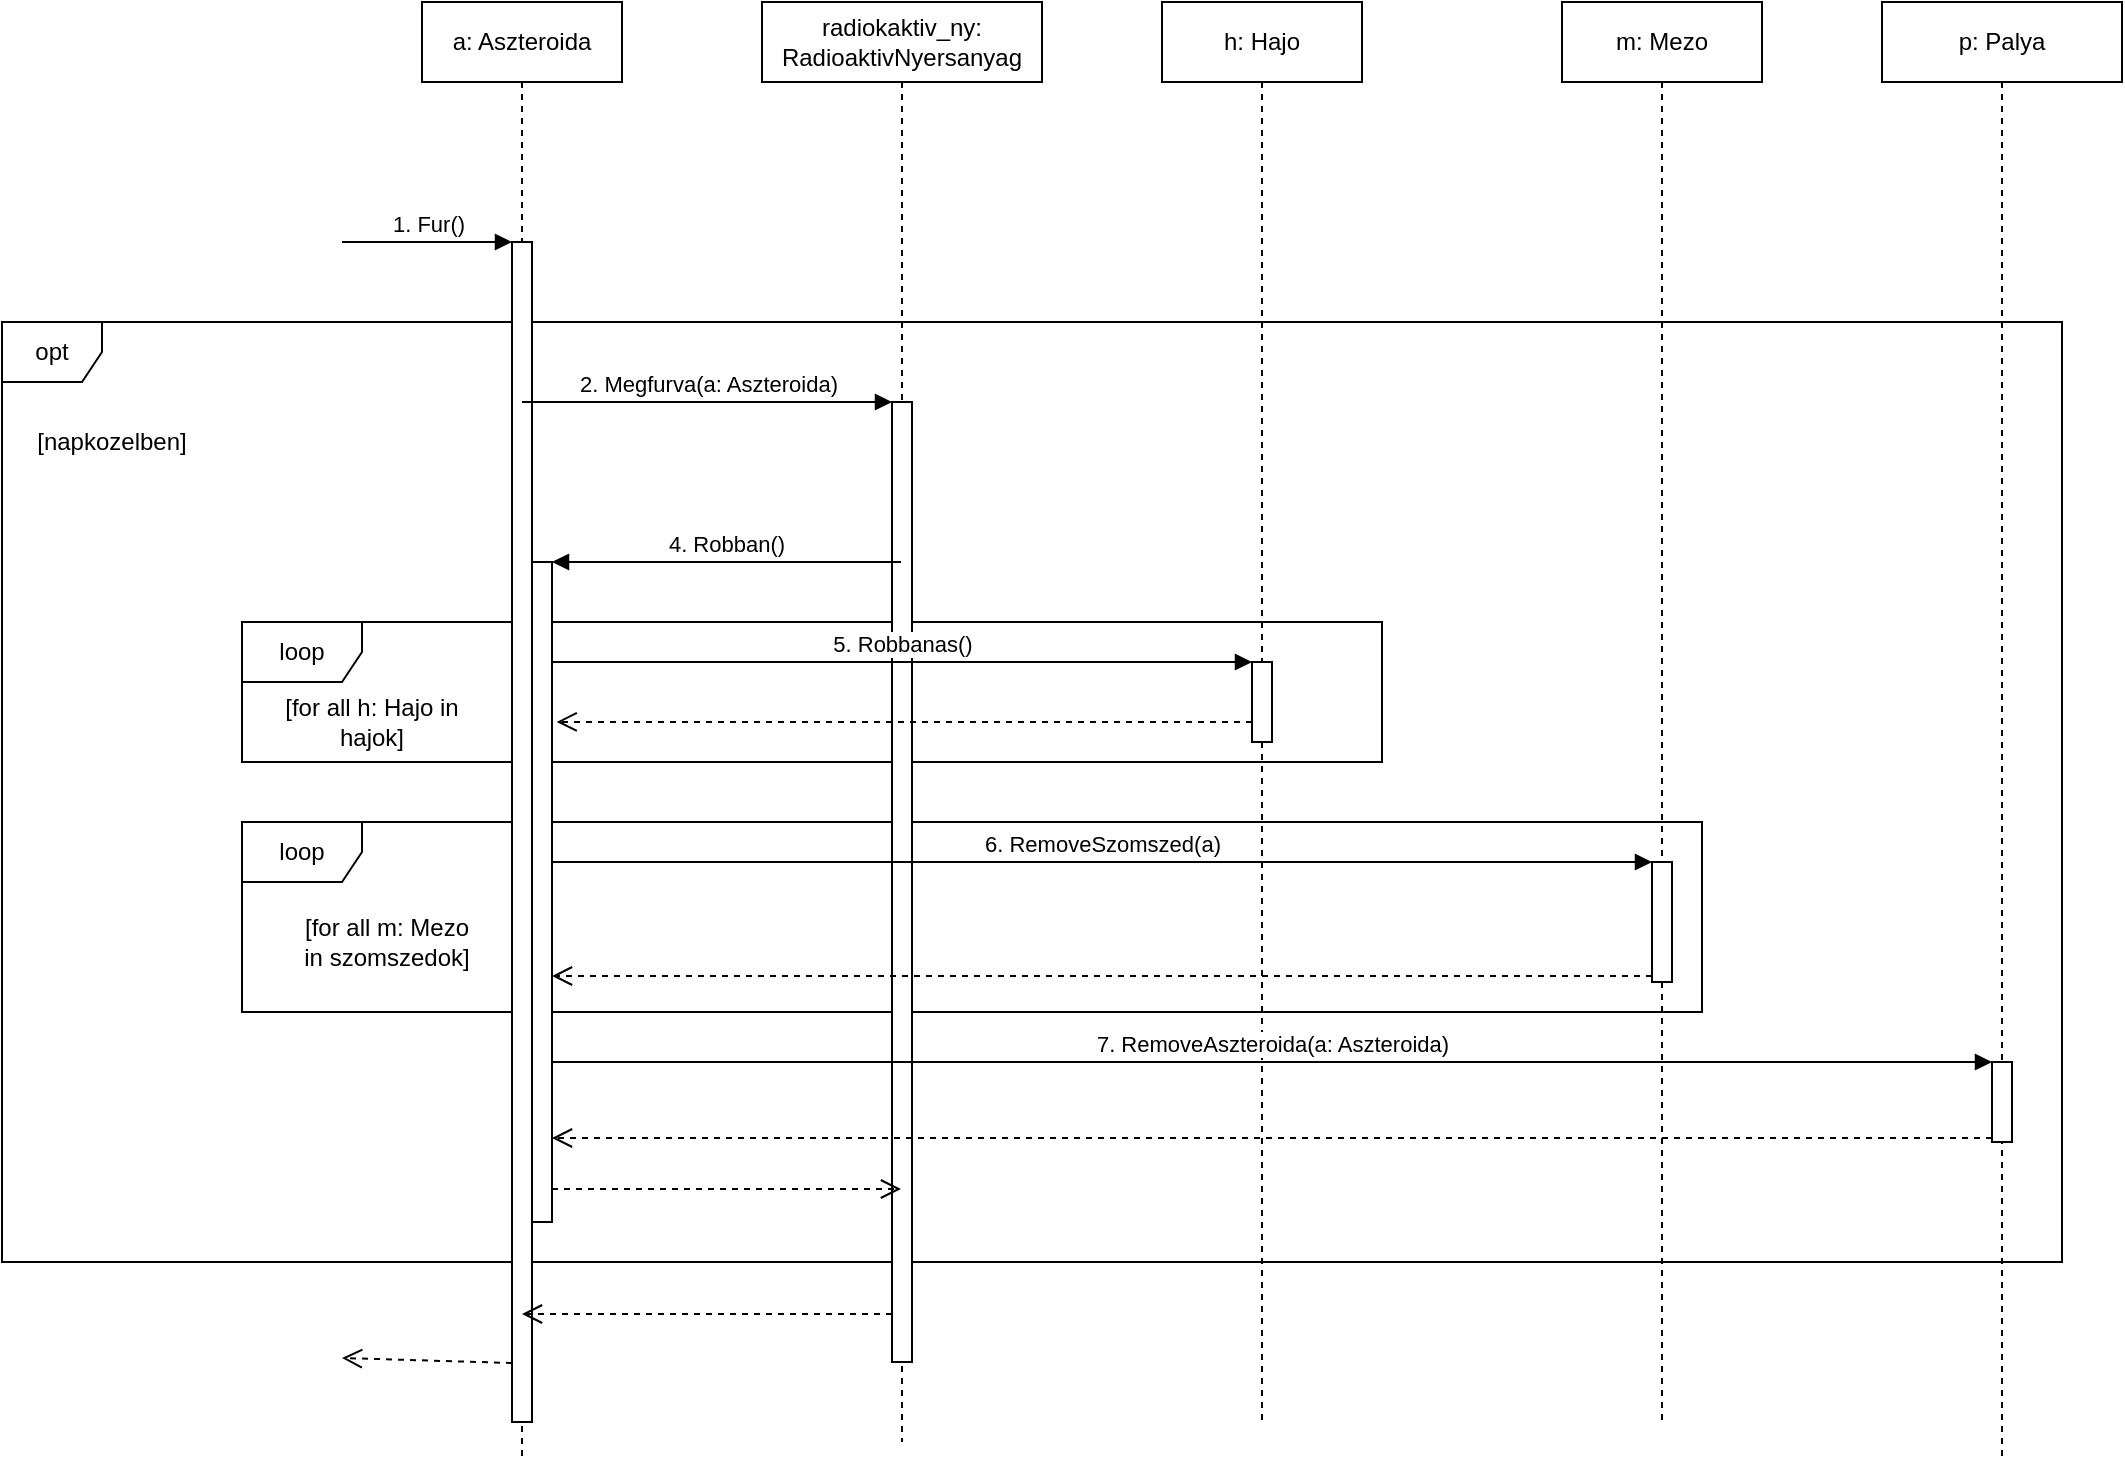 <mxfile version="14.4.4" type="github" pages="2">
  <diagram id="Rjy7DIeg4grlGBXOI1I1" name="Page-1">
    <mxGraphModel dx="1609" dy="437" grid="1" gridSize="10" guides="1" tooltips="1" connect="1" arrows="1" fold="1" page="1" pageScale="1" pageWidth="827" pageHeight="1169" math="0" shadow="0">
      <root>
        <mxCell id="0" />
        <mxCell id="1" parent="0" />
        <mxCell id="MeOerKK49-KA1nSiK9yO-10" value="loop" style="shape=umlFrame;whiteSpace=wrap;html=1;" parent="1" vertex="1">
          <mxGeometry x="40" y="520" width="570" height="70" as="geometry" />
        </mxCell>
        <mxCell id="MeOerKK49-KA1nSiK9yO-4" value="opt" style="shape=umlFrame;whiteSpace=wrap;html=1;width=50;height=30;" parent="1" vertex="1">
          <mxGeometry x="-80" y="370" width="1030" height="470" as="geometry" />
        </mxCell>
        <mxCell id="4TLl59DcIBhPbdApSVMo-17" value="loop" style="shape=umlFrame;whiteSpace=wrap;html=1;" parent="1" vertex="1">
          <mxGeometry x="40" y="620" width="730" height="95" as="geometry" />
        </mxCell>
        <mxCell id="4TLl59DcIBhPbdApSVMo-1" value="a: Aszteroida" style="shape=umlLifeline;perimeter=lifelinePerimeter;whiteSpace=wrap;html=1;container=1;collapsible=0;recursiveResize=0;outlineConnect=0;" parent="1" vertex="1">
          <mxGeometry x="130" y="210" width="100" height="730" as="geometry" />
        </mxCell>
        <mxCell id="4TLl59DcIBhPbdApSVMo-2" value="" style="html=1;points=[];perimeter=orthogonalPerimeter;" parent="4TLl59DcIBhPbdApSVMo-1" vertex="1">
          <mxGeometry x="45" y="120" width="10" height="590" as="geometry" />
        </mxCell>
        <mxCell id="4TLl59DcIBhPbdApSVMo-3" value="1. Fur()" style="html=1;verticalAlign=bottom;endArrow=block;entryX=0;entryY=0;" parent="4TLl59DcIBhPbdApSVMo-1" target="4TLl59DcIBhPbdApSVMo-2" edge="1">
          <mxGeometry relative="1" as="geometry">
            <mxPoint x="-40" y="120" as="sourcePoint" />
          </mxGeometry>
        </mxCell>
        <mxCell id="4TLl59DcIBhPbdApSVMo-4" value="" style="html=1;verticalAlign=bottom;endArrow=open;dashed=1;endSize=8;exitX=0;exitY=0.95;" parent="4TLl59DcIBhPbdApSVMo-1" source="4TLl59DcIBhPbdApSVMo-2" edge="1">
          <mxGeometry relative="1" as="geometry">
            <mxPoint x="-40" y="678" as="targetPoint" />
          </mxGeometry>
        </mxCell>
        <mxCell id="4TLl59DcIBhPbdApSVMo-9" value="" style="html=1;points=[];perimeter=orthogonalPerimeter;" parent="4TLl59DcIBhPbdApSVMo-1" vertex="1">
          <mxGeometry x="55" y="280" width="10" height="330" as="geometry" />
        </mxCell>
        <mxCell id="4TLl59DcIBhPbdApSVMo-5" value="radiokaktiv_ny: RadioaktivNyersanyag" style="shape=umlLifeline;perimeter=lifelinePerimeter;whiteSpace=wrap;html=1;container=1;collapsible=0;recursiveResize=0;outlineConnect=0;" parent="1" vertex="1">
          <mxGeometry x="300" y="210" width="140" height="720" as="geometry" />
        </mxCell>
        <mxCell id="4TLl59DcIBhPbdApSVMo-6" value="" style="html=1;points=[];perimeter=orthogonalPerimeter;" parent="4TLl59DcIBhPbdApSVMo-5" vertex="1">
          <mxGeometry x="65" y="200" width="10" height="480" as="geometry" />
        </mxCell>
        <mxCell id="4TLl59DcIBhPbdApSVMo-8" value="" style="html=1;verticalAlign=bottom;endArrow=open;dashed=1;endSize=8;exitX=0;exitY=0.95;" parent="1" source="4TLl59DcIBhPbdApSVMo-6" target="4TLl59DcIBhPbdApSVMo-1" edge="1">
          <mxGeometry relative="1" as="geometry">
            <mxPoint x="375" y="406" as="targetPoint" />
          </mxGeometry>
        </mxCell>
        <mxCell id="4TLl59DcIBhPbdApSVMo-7" value="2. Megfurva(a: Aszteroida)" style="html=1;verticalAlign=bottom;endArrow=block;entryX=0;entryY=0;" parent="1" source="4TLl59DcIBhPbdApSVMo-1" target="4TLl59DcIBhPbdApSVMo-6" edge="1">
          <mxGeometry relative="1" as="geometry">
            <mxPoint x="375" y="330" as="sourcePoint" />
          </mxGeometry>
        </mxCell>
        <mxCell id="4TLl59DcIBhPbdApSVMo-10" value="4. Robban()" style="html=1;verticalAlign=bottom;endArrow=block;entryX=1;entryY=0;" parent="1" source="4TLl59DcIBhPbdApSVMo-5" target="4TLl59DcIBhPbdApSVMo-9" edge="1">
          <mxGeometry relative="1" as="geometry">
            <mxPoint x="255" y="430" as="sourcePoint" />
          </mxGeometry>
        </mxCell>
        <mxCell id="4TLl59DcIBhPbdApSVMo-11" value="" style="html=1;verticalAlign=bottom;endArrow=open;dashed=1;endSize=8;exitX=1;exitY=0.95;" parent="1" source="4TLl59DcIBhPbdApSVMo-9" target="4TLl59DcIBhPbdApSVMo-5" edge="1">
          <mxGeometry relative="1" as="geometry">
            <mxPoint x="255" y="487" as="targetPoint" />
          </mxGeometry>
        </mxCell>
        <mxCell id="4TLl59DcIBhPbdApSVMo-12" value="h: Hajo" style="shape=umlLifeline;perimeter=lifelinePerimeter;whiteSpace=wrap;html=1;container=1;collapsible=0;recursiveResize=0;outlineConnect=0;" parent="1" vertex="1">
          <mxGeometry x="500" y="210" width="100" height="710" as="geometry" />
        </mxCell>
        <mxCell id="4TLl59DcIBhPbdApSVMo-14" value="" style="html=1;points=[];perimeter=orthogonalPerimeter;" parent="4TLl59DcIBhPbdApSVMo-12" vertex="1">
          <mxGeometry x="45" y="330" width="10" height="40" as="geometry" />
        </mxCell>
        <mxCell id="4TLl59DcIBhPbdApSVMo-15" value="5. Robbanas()" style="html=1;verticalAlign=bottom;endArrow=block;entryX=0;entryY=0;" parent="1" source="4TLl59DcIBhPbdApSVMo-9" target="4TLl59DcIBhPbdApSVMo-14" edge="1">
          <mxGeometry relative="1" as="geometry">
            <mxPoint x="200" y="410" as="sourcePoint" />
          </mxGeometry>
        </mxCell>
        <mxCell id="4TLl59DcIBhPbdApSVMo-18" value="[for all h: Hajo in hajok]" style="text;html=1;strokeColor=none;fillColor=none;align=center;verticalAlign=middle;whiteSpace=wrap;rounded=0;" parent="1" vertex="1">
          <mxGeometry x="60" y="560" width="90" height="20" as="geometry" />
        </mxCell>
        <mxCell id="4TLl59DcIBhPbdApSVMo-19" value="p: Palya" style="shape=umlLifeline;perimeter=lifelinePerimeter;whiteSpace=wrap;html=1;container=1;collapsible=0;recursiveResize=0;outlineConnect=0;" parent="1" vertex="1">
          <mxGeometry x="860" y="210" width="120" height="730" as="geometry" />
        </mxCell>
        <mxCell id="4TLl59DcIBhPbdApSVMo-20" value="" style="html=1;points=[];perimeter=orthogonalPerimeter;" parent="4TLl59DcIBhPbdApSVMo-19" vertex="1">
          <mxGeometry x="55" y="530" width="10" height="40" as="geometry" />
        </mxCell>
        <mxCell id="4TLl59DcIBhPbdApSVMo-21" value="7. RemoveAszteroida(a: Aszteroida)" style="html=1;verticalAlign=bottom;endArrow=block;entryX=0;entryY=0;" parent="1" source="4TLl59DcIBhPbdApSVMo-9" target="4TLl59DcIBhPbdApSVMo-20" edge="1">
          <mxGeometry relative="1" as="geometry">
            <mxPoint x="655" y="490" as="sourcePoint" />
          </mxGeometry>
        </mxCell>
        <mxCell id="4TLl59DcIBhPbdApSVMo-22" value="" style="html=1;verticalAlign=bottom;endArrow=open;dashed=1;endSize=8;exitX=0;exitY=0.95;" parent="1" source="4TLl59DcIBhPbdApSVMo-20" target="4TLl59DcIBhPbdApSVMo-9" edge="1">
          <mxGeometry x="-0.056" y="32" relative="1" as="geometry">
            <mxPoint x="655" y="566" as="targetPoint" />
            <mxPoint as="offset" />
          </mxGeometry>
        </mxCell>
        <mxCell id="MeOerKK49-KA1nSiK9yO-1" value="" style="endArrow=open;startArrow=none;endFill=0;startFill=0;endSize=8;html=1;verticalAlign=bottom;dashed=1;labelBackgroundColor=none;entryX=0.276;entryY=0.714;entryDx=0;entryDy=0;entryPerimeter=0;" parent="1" source="4TLl59DcIBhPbdApSVMo-14" target="MeOerKK49-KA1nSiK9yO-10" edge="1">
          <mxGeometry x="-0.115" y="-10" width="160" relative="1" as="geometry">
            <mxPoint x="370" y="450" as="sourcePoint" />
            <mxPoint x="530" y="450" as="targetPoint" />
            <mxPoint as="offset" />
          </mxGeometry>
        </mxCell>
        <mxCell id="MeOerKK49-KA1nSiK9yO-6" value="m: Mezo" style="shape=umlLifeline;perimeter=lifelinePerimeter;whiteSpace=wrap;html=1;container=1;collapsible=0;recursiveResize=0;outlineConnect=0;" parent="1" vertex="1">
          <mxGeometry x="700" y="210" width="100" height="710" as="geometry" />
        </mxCell>
        <mxCell id="MeOerKK49-KA1nSiK9yO-7" value="" style="html=1;points=[];perimeter=orthogonalPerimeter;" parent="MeOerKK49-KA1nSiK9yO-6" vertex="1">
          <mxGeometry x="45" y="430" width="10" height="60" as="geometry" />
        </mxCell>
        <mxCell id="MeOerKK49-KA1nSiK9yO-8" value="6. RemoveSzomszed(a)" style="html=1;verticalAlign=bottom;endArrow=block;entryX=0;entryY=0;" parent="1" source="4TLl59DcIBhPbdApSVMo-9" target="MeOerKK49-KA1nSiK9yO-7" edge="1">
          <mxGeometry relative="1" as="geometry">
            <mxPoint x="200" y="490" as="sourcePoint" />
          </mxGeometry>
        </mxCell>
        <mxCell id="MeOerKK49-KA1nSiK9yO-9" value="" style="html=1;verticalAlign=bottom;endArrow=open;dashed=1;endSize=8;exitX=0;exitY=0.95;" parent="1" source="MeOerKK49-KA1nSiK9yO-7" target="4TLl59DcIBhPbdApSVMo-9" edge="1">
          <mxGeometry x="-0.001" y="-45" relative="1" as="geometry">
            <mxPoint x="675" y="566" as="targetPoint" />
            <mxPoint as="offset" />
          </mxGeometry>
        </mxCell>
        <mxCell id="MeOerKK49-KA1nSiK9yO-18" value="[for all m: Mezo in szomszedok]" style="text;html=1;strokeColor=none;fillColor=none;align=center;verticalAlign=middle;whiteSpace=wrap;rounded=0;" parent="1" vertex="1">
          <mxGeometry x="65" y="670" width="95" height="20" as="geometry" />
        </mxCell>
        <mxCell id="MeOerKK49-KA1nSiK9yO-19" value="[napkozelben]" style="text;html=1;strokeColor=none;fillColor=none;align=center;verticalAlign=middle;whiteSpace=wrap;rounded=0;" parent="1" vertex="1">
          <mxGeometry x="-80" y="420" width="110" height="20" as="geometry" />
        </mxCell>
      </root>
    </mxGraphModel>
  </diagram>
  <diagram id="1zvRQWgCW_XFk76CO3uB" name="Page-2">
    <mxGraphModel dx="782" dy="437" grid="1" gridSize="10" guides="1" tooltips="1" connect="1" arrows="1" fold="1" page="1" pageScale="1" pageWidth="827" pageHeight="1169" math="0" shadow="0">
      <root>
        <mxCell id="gEA0rAeKUrwyfOQOb0nm-0" />
        <mxCell id="gEA0rAeKUrwyfOQOb0nm-1" parent="gEA0rAeKUrwyfOQOb0nm-0" />
        <mxCell id="5mKPGL81uqoDXcXCVs70-0" value="Radioaktív&lt;br&gt;fúrás" style="shape=umlFrame;whiteSpace=wrap;html=1;width=80;height=50;" parent="gEA0rAeKUrwyfOQOb0nm-1" vertex="1">
          <mxGeometry x="40" y="75" width="830" height="540" as="geometry" />
        </mxCell>
        <mxCell id="ll2xDT3dP-c115ET4ift-3" value="loop" style="shape=umlFrame;whiteSpace=wrap;html=1;" parent="gEA0rAeKUrwyfOQOb0nm-1" vertex="1">
          <mxGeometry x="230" y="330" width="450" height="75" as="geometry" />
        </mxCell>
        <mxCell id="gEA0rAeKUrwyfOQOb0nm-2" value="u: Uran" style="shape=umlLifeline;perimeter=lifelinePerimeter;whiteSpace=wrap;html=1;container=1;collapsible=0;recursiveResize=0;outlineConnect=0;" parent="gEA0rAeKUrwyfOQOb0nm-1" vertex="1">
          <mxGeometry x="130" y="115" width="100" height="460" as="geometry" />
        </mxCell>
        <mxCell id="DI1ERy2E2aJ-kQtJfRe--0" value="" style="html=1;points=[];perimeter=orthogonalPerimeter;" parent="gEA0rAeKUrwyfOQOb0nm-2" vertex="1">
          <mxGeometry x="45" y="80" width="10" height="340" as="geometry" />
        </mxCell>
        <mxCell id="DI1ERy2E2aJ-kQtJfRe--1" value="1. Megfurva(a: Aszteroida)" style="html=1;verticalAlign=bottom;endArrow=block;entryX=0;entryY=0;" parent="gEA0rAeKUrwyfOQOb0nm-2" target="DI1ERy2E2aJ-kQtJfRe--0" edge="1">
          <mxGeometry relative="1" as="geometry">
            <mxPoint x="-90" y="80" as="sourcePoint" />
          </mxGeometry>
        </mxCell>
        <mxCell id="DI1ERy2E2aJ-kQtJfRe--2" value="" style="html=1;verticalAlign=bottom;endArrow=open;dashed=1;endSize=8;exitX=0;exitY=0.95;" parent="gEA0rAeKUrwyfOQOb0nm-2" source="DI1ERy2E2aJ-kQtJfRe--0" edge="1">
          <mxGeometry relative="1" as="geometry">
            <mxPoint x="-90" y="403" as="targetPoint" />
          </mxGeometry>
        </mxCell>
        <mxCell id="Lnio0oATx6du8sGpmg3y-0" value="a: Aszteroida" style="shape=umlLifeline;perimeter=lifelinePerimeter;whiteSpace=wrap;html=1;container=1;collapsible=0;recursiveResize=0;outlineConnect=0;" parent="gEA0rAeKUrwyfOQOb0nm-1" vertex="1">
          <mxGeometry x="300" y="120" width="100" height="450" as="geometry" />
        </mxCell>
        <mxCell id="mDdEdNz_CvxorMiRK74d-0" value="" style="html=1;points=[];perimeter=orthogonalPerimeter;" parent="Lnio0oATx6du8sGpmg3y-0" vertex="1">
          <mxGeometry x="45" y="110" width="10" height="270" as="geometry" />
        </mxCell>
        <mxCell id="mDdEdNz_CvxorMiRK74d-2" value="" style="html=1;verticalAlign=bottom;endArrow=open;dashed=1;endSize=8;exitX=0;exitY=0.95;" parent="gEA0rAeKUrwyfOQOb0nm-1" source="mDdEdNz_CvxorMiRK74d-0" target="gEA0rAeKUrwyfOQOb0nm-2" edge="1">
          <mxGeometry x="-0.293" y="-16" relative="1" as="geometry">
            <mxPoint x="275" y="306" as="targetPoint" />
            <mxPoint as="offset" />
          </mxGeometry>
        </mxCell>
        <mxCell id="mDdEdNz_CvxorMiRK74d-1" value="2. Robban()" style="html=1;verticalAlign=bottom;endArrow=block;entryX=0;entryY=0;" parent="gEA0rAeKUrwyfOQOb0nm-1" source="gEA0rAeKUrwyfOQOb0nm-2" target="mDdEdNz_CvxorMiRK74d-0" edge="1">
          <mxGeometry relative="1" as="geometry">
            <mxPoint x="275" y="230" as="sourcePoint" />
          </mxGeometry>
        </mxCell>
        <mxCell id="wa85sXHv1oqVOdliKzrx-0" value="h: Hajo" style="shape=umlLifeline;perimeter=lifelinePerimeter;whiteSpace=wrap;html=1;container=1;collapsible=0;recursiveResize=0;outlineConnect=0;" parent="gEA0rAeKUrwyfOQOb0nm-1" vertex="1">
          <mxGeometry x="450" y="120" width="100" height="450" as="geometry" />
        </mxCell>
        <mxCell id="FRHCIu5AHI_1_hx7W8Nl-0" value="" style="html=1;points=[];perimeter=orthogonalPerimeter;" parent="wa85sXHv1oqVOdliKzrx-0" vertex="1">
          <mxGeometry x="45" y="150" width="10" height="30" as="geometry" />
        </mxCell>
        <mxCell id="wa85sXHv1oqVOdliKzrx-1" value="m: Mezo" style="shape=umlLifeline;perimeter=lifelinePerimeter;whiteSpace=wrap;html=1;container=1;collapsible=0;recursiveResize=0;outlineConnect=0;" parent="gEA0rAeKUrwyfOQOb0nm-1" vertex="1">
          <mxGeometry x="600" y="120" width="100" height="450" as="geometry" />
        </mxCell>
        <mxCell id="ll2xDT3dP-c115ET4ift-0" value="" style="html=1;points=[];perimeter=orthogonalPerimeter;" parent="wa85sXHv1oqVOdliKzrx-1" vertex="1">
          <mxGeometry x="45" y="230" width="10" height="40" as="geometry" />
        </mxCell>
        <mxCell id="wa85sXHv1oqVOdliKzrx-2" value="p: Palya" style="shape=umlLifeline;perimeter=lifelinePerimeter;whiteSpace=wrap;html=1;container=1;collapsible=0;recursiveResize=0;outlineConnect=0;" parent="gEA0rAeKUrwyfOQOb0nm-1" vertex="1">
          <mxGeometry x="740" y="120" width="100" height="440" as="geometry" />
        </mxCell>
        <mxCell id="MoJVxfzbeK35qLnsbgvp-0" value="" style="html=1;points=[];perimeter=orthogonalPerimeter;" parent="wa85sXHv1oqVOdliKzrx-2" vertex="1">
          <mxGeometry x="45" y="310" width="10" height="40" as="geometry" />
        </mxCell>
        <mxCell id="FRHCIu5AHI_1_hx7W8Nl-1" value="3. Robbanas()" style="html=1;verticalAlign=bottom;endArrow=block;entryX=0;entryY=0;" parent="gEA0rAeKUrwyfOQOb0nm-1" source="Lnio0oATx6du8sGpmg3y-0" target="FRHCIu5AHI_1_hx7W8Nl-0" edge="1">
          <mxGeometry relative="1" as="geometry">
            <mxPoint x="425" y="250" as="sourcePoint" />
          </mxGeometry>
        </mxCell>
        <mxCell id="FRHCIu5AHI_1_hx7W8Nl-2" value="" style="html=1;verticalAlign=bottom;endArrow=open;dashed=1;endSize=8;exitX=0;exitY=0.95;" parent="gEA0rAeKUrwyfOQOb0nm-1" source="FRHCIu5AHI_1_hx7W8Nl-0" target="Lnio0oATx6du8sGpmg3y-0" edge="1">
          <mxGeometry relative="1" as="geometry">
            <mxPoint x="425" y="326" as="targetPoint" />
          </mxGeometry>
        </mxCell>
        <mxCell id="MoJVxfzbeK35qLnsbgvp-1" value="5. RemoveAszteroida(a)" style="html=1;verticalAlign=bottom;endArrow=block;entryX=0;entryY=0;" parent="gEA0rAeKUrwyfOQOb0nm-1" source="Lnio0oATx6du8sGpmg3y-0" target="MoJVxfzbeK35qLnsbgvp-0" edge="1">
          <mxGeometry x="0.013" relative="1" as="geometry">
            <mxPoint x="570" y="330" as="sourcePoint" />
            <mxPoint x="1" as="offset" />
          </mxGeometry>
        </mxCell>
        <mxCell id="MoJVxfzbeK35qLnsbgvp-2" value="" style="html=1;verticalAlign=bottom;endArrow=open;dashed=1;endSize=8;exitX=0;exitY=0.95;" parent="gEA0rAeKUrwyfOQOb0nm-1" source="MoJVxfzbeK35qLnsbgvp-0" target="Lnio0oATx6du8sGpmg3y-0" edge="1">
          <mxGeometry relative="1" as="geometry">
            <mxPoint x="570" y="406" as="targetPoint" />
          </mxGeometry>
        </mxCell>
        <mxCell id="nLlKplyffB55E6Mv-8_a-0" value="loop" style="shape=umlFrame;whiteSpace=wrap;html=1;" parent="gEA0rAeKUrwyfOQOb0nm-1" vertex="1">
          <mxGeometry x="230" y="250" width="334" height="70" as="geometry" />
        </mxCell>
        <mxCell id="nLlKplyffB55E6Mv-8_a-1" value="[for all h:Hajo in hajok]&amp;nbsp;" style="text;html=1;strokeColor=none;fillColor=none;align=center;verticalAlign=middle;whiteSpace=wrap;rounded=0;" parent="gEA0rAeKUrwyfOQOb0nm-1" vertex="1">
          <mxGeometry x="240" y="290" width="109" height="20" as="geometry" />
        </mxCell>
        <mxCell id="ll2xDT3dP-c115ET4ift-1" value="4. RemoveSzomszed(a: Aszteroida)" style="html=1;verticalAlign=bottom;endArrow=block;entryX=0;entryY=0;" parent="gEA0rAeKUrwyfOQOb0nm-1" source="Lnio0oATx6du8sGpmg3y-0" target="ll2xDT3dP-c115ET4ift-0" edge="1">
          <mxGeometry relative="1" as="geometry">
            <mxPoint x="575" y="330" as="sourcePoint" />
          </mxGeometry>
        </mxCell>
        <mxCell id="ll2xDT3dP-c115ET4ift-2" value="" style="html=1;verticalAlign=bottom;endArrow=open;dashed=1;endSize=8;exitX=0;exitY=0.95;" parent="gEA0rAeKUrwyfOQOb0nm-1" source="ll2xDT3dP-c115ET4ift-0" target="mDdEdNz_CvxorMiRK74d-0" edge="1">
          <mxGeometry relative="1" as="geometry">
            <mxPoint x="575" y="406" as="targetPoint" />
          </mxGeometry>
        </mxCell>
        <mxCell id="ll2xDT3dP-c115ET4ift-4" value="[for all m:Mezo in szomszedok]&amp;nbsp;" style="text;html=1;strokeColor=none;fillColor=none;align=center;verticalAlign=middle;whiteSpace=wrap;rounded=0;" parent="gEA0rAeKUrwyfOQOb0nm-1" vertex="1">
          <mxGeometry x="240" y="370" width="95" height="20" as="geometry" />
        </mxCell>
      </root>
    </mxGraphModel>
  </diagram>
</mxfile>
